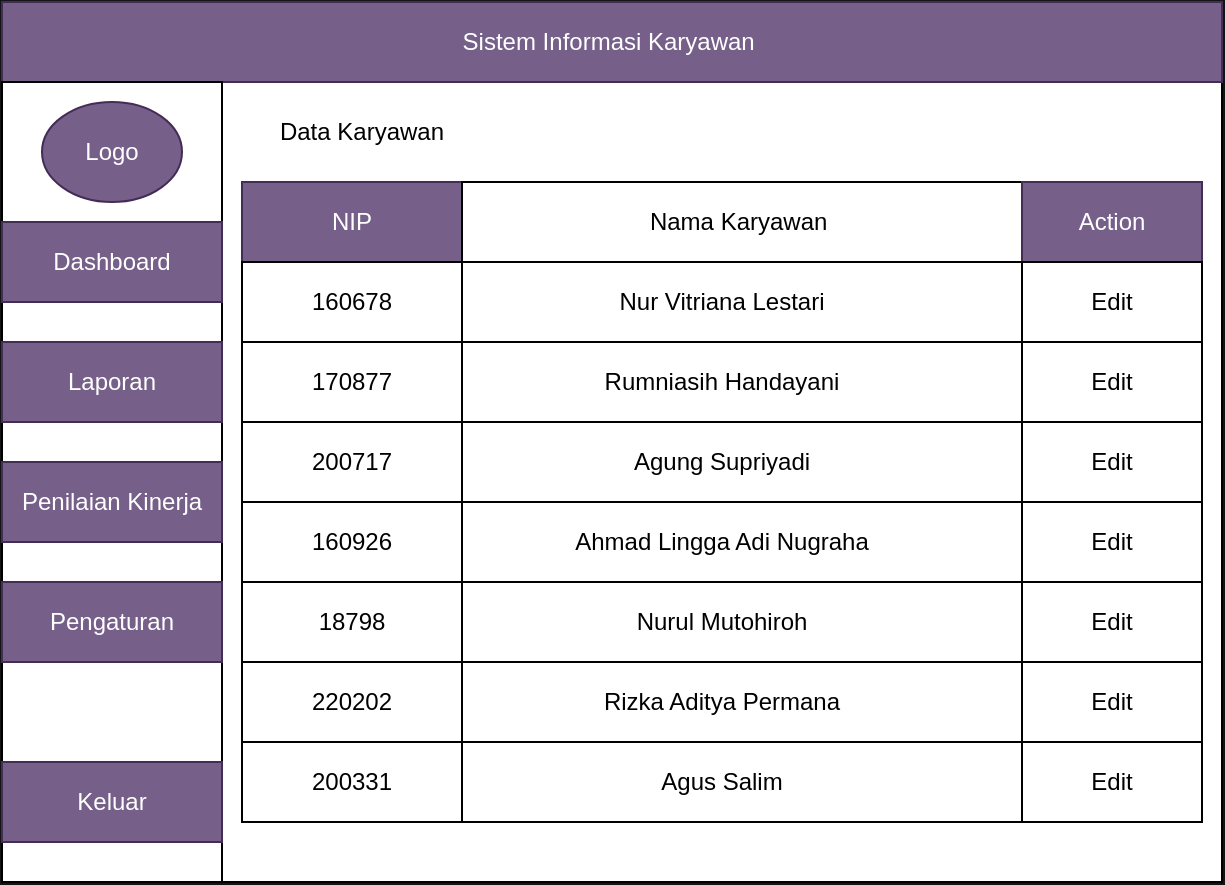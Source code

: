 <mxfile pages="3">
    <diagram id="m8VXoY2Cw0ZoJVQp-Rqw" name="Page-1">
        <mxGraphModel dx="335" dy="357" grid="1" gridSize="10" guides="1" tooltips="1" connect="1" arrows="1" fold="1" page="1" pageScale="1" pageWidth="850" pageHeight="1100" background="#141414" math="0" shadow="0">
            <root>
                <mxCell id="0"/>
                <mxCell id="1" parent="0"/>
                <mxCell id="COAM2D_EmRfuQHH3-6U6-3" value="" style="rounded=0;whiteSpace=wrap;html=1;" parent="1" vertex="1">
                    <mxGeometry x="80" y="80" width="610" height="440" as="geometry"/>
                </mxCell>
                <mxCell id="COAM2D_EmRfuQHH3-6U6-15" value="Sistem Informasi Karyawan&amp;nbsp;" style="rounded=0;whiteSpace=wrap;html=1;fillColor=#76608a;strokeColor=#432D57;fontColor=#ffffff;" parent="1" vertex="1">
                    <mxGeometry x="80" y="80" width="610" height="40" as="geometry"/>
                </mxCell>
                <mxCell id="COAM2D_EmRfuQHH3-6U6-20" value="" style="rounded=0;whiteSpace=wrap;html=1;" parent="1" vertex="1">
                    <mxGeometry x="80" y="120" width="110" height="400" as="geometry"/>
                </mxCell>
                <mxCell id="COAM2D_EmRfuQHH3-6U6-21" value="Logo" style="ellipse;whiteSpace=wrap;html=1;fillColor=#76608a;strokeColor=#432D57;fontColor=#ffffff;" parent="1" vertex="1">
                    <mxGeometry x="100" y="130" width="70" height="50" as="geometry"/>
                </mxCell>
                <mxCell id="COAM2D_EmRfuQHH3-6U6-22" value="Dashboard" style="rounded=0;whiteSpace=wrap;html=1;fillColor=#76608a;strokeColor=#432D57;fontColor=#ffffff;" parent="1" vertex="1">
                    <mxGeometry x="80" y="190" width="110" height="40" as="geometry"/>
                </mxCell>
                <mxCell id="COAM2D_EmRfuQHH3-6U6-23" value="Laporan" style="rounded=0;whiteSpace=wrap;html=1;fillColor=#76608a;strokeColor=#432D57;fontColor=#ffffff;" parent="1" vertex="1">
                    <mxGeometry x="80" y="250" width="110" height="40" as="geometry"/>
                </mxCell>
                <mxCell id="COAM2D_EmRfuQHH3-6U6-24" value="Pengaturan" style="rounded=0;whiteSpace=wrap;html=1;fillColor=#76608a;strokeColor=#432D57;fontColor=#ffffff;" parent="1" vertex="1">
                    <mxGeometry x="80" y="370" width="110" height="40" as="geometry"/>
                </mxCell>
                <mxCell id="COAM2D_EmRfuQHH3-6U6-25" value="Keluar" style="rounded=0;whiteSpace=wrap;html=1;fillColor=#76608a;strokeColor=#432D57;fontColor=#ffffff;" parent="1" vertex="1">
                    <mxGeometry x="80" y="460" width="110" height="40" as="geometry"/>
                </mxCell>
                <mxCell id="COAM2D_EmRfuQHH3-6U6-29" value="" style="rounded=0;whiteSpace=wrap;html=1;" parent="1" vertex="1">
                    <mxGeometry x="320" y="220" width="80" height="40" as="geometry"/>
                </mxCell>
                <mxCell id="COAM2D_EmRfuQHH3-6U6-30" value="" style="rounded=0;whiteSpace=wrap;html=1;" parent="1" vertex="1">
                    <mxGeometry x="200" y="170" width="480" height="40" as="geometry"/>
                </mxCell>
                <mxCell id="COAM2D_EmRfuQHH3-6U6-31" value="Nur Vitriana Lestari" style="rounded=0;whiteSpace=wrap;html=1;" parent="1" vertex="1">
                    <mxGeometry x="200" y="210" width="480" height="40" as="geometry"/>
                </mxCell>
                <mxCell id="COAM2D_EmRfuQHH3-6U6-32" value="Rumniasih Handayani" style="rounded=0;whiteSpace=wrap;html=1;" parent="1" vertex="1">
                    <mxGeometry x="200" y="250" width="480" height="40" as="geometry"/>
                </mxCell>
                <mxCell id="COAM2D_EmRfuQHH3-6U6-33" value="Agung Supriyadi" style="rounded=0;whiteSpace=wrap;html=1;" parent="1" vertex="1">
                    <mxGeometry x="200" y="290" width="480" height="40" as="geometry"/>
                </mxCell>
                <mxCell id="COAM2D_EmRfuQHH3-6U6-34" value="Ahmad Lingga Adi Nugraha" style="rounded=0;whiteSpace=wrap;html=1;" parent="1" vertex="1">
                    <mxGeometry x="200" y="330" width="480" height="40" as="geometry"/>
                </mxCell>
                <mxCell id="COAM2D_EmRfuQHH3-6U6-35" value="Nurul Mutohiroh" style="rounded=0;whiteSpace=wrap;html=1;" parent="1" vertex="1">
                    <mxGeometry x="200" y="370" width="480" height="40" as="geometry"/>
                </mxCell>
                <mxCell id="COAM2D_EmRfuQHH3-6U6-36" value="Rizka Aditya Permana" style="rounded=0;whiteSpace=wrap;html=1;" parent="1" vertex="1">
                    <mxGeometry x="200" y="410" width="480" height="40" as="geometry"/>
                </mxCell>
                <mxCell id="COAM2D_EmRfuQHH3-6U6-37" value="Agus Salim" style="rounded=0;whiteSpace=wrap;html=1;" parent="1" vertex="1">
                    <mxGeometry x="200" y="450" width="480" height="40" as="geometry"/>
                </mxCell>
                <mxCell id="COAM2D_EmRfuQHH3-6U6-39" value="NIP" style="rounded=0;whiteSpace=wrap;html=1;fillColor=#76608a;strokeColor=#432D57;fontColor=#ffffff;" parent="1" vertex="1">
                    <mxGeometry x="200" y="170" width="110" height="40" as="geometry"/>
                </mxCell>
                <mxCell id="COAM2D_EmRfuQHH3-6U6-40" value="160678" style="rounded=0;whiteSpace=wrap;html=1;" parent="1" vertex="1">
                    <mxGeometry x="200" y="210" width="110" height="40" as="geometry"/>
                </mxCell>
                <mxCell id="COAM2D_EmRfuQHH3-6U6-41" value="170877" style="rounded=0;whiteSpace=wrap;html=1;" parent="1" vertex="1">
                    <mxGeometry x="200" y="250" width="110" height="40" as="geometry"/>
                </mxCell>
                <mxCell id="COAM2D_EmRfuQHH3-6U6-42" value="200717" style="rounded=0;whiteSpace=wrap;html=1;" parent="1" vertex="1">
                    <mxGeometry x="200" y="290" width="110" height="40" as="geometry"/>
                </mxCell>
                <mxCell id="COAM2D_EmRfuQHH3-6U6-43" value="160926" style="rounded=0;whiteSpace=wrap;html=1;" parent="1" vertex="1">
                    <mxGeometry x="200" y="330" width="110" height="40" as="geometry"/>
                </mxCell>
                <mxCell id="COAM2D_EmRfuQHH3-6U6-44" value="18798" style="rounded=0;whiteSpace=wrap;html=1;" parent="1" vertex="1">
                    <mxGeometry x="200" y="370" width="110" height="40" as="geometry"/>
                </mxCell>
                <mxCell id="COAM2D_EmRfuQHH3-6U6-45" value="200331" style="rounded=0;whiteSpace=wrap;html=1;" parent="1" vertex="1">
                    <mxGeometry x="200" y="450" width="110" height="40" as="geometry"/>
                </mxCell>
                <mxCell id="COAM2D_EmRfuQHH3-6U6-46" value="220202" style="rounded=0;whiteSpace=wrap;html=1;" parent="1" vertex="1">
                    <mxGeometry x="200" y="410" width="110" height="40" as="geometry"/>
                </mxCell>
                <mxCell id="COAM2D_EmRfuQHH3-6U6-47" value="Nama Karyawan&amp;nbsp;" style="rounded=0;whiteSpace=wrap;html=1;" parent="1" vertex="1">
                    <mxGeometry x="310" y="170" width="280" height="40" as="geometry"/>
                </mxCell>
                <mxCell id="COAM2D_EmRfuQHH3-6U6-48" value="Action" style="rounded=0;whiteSpace=wrap;html=1;fillColor=#76608a;strokeColor=#432D57;fontColor=#ffffff;" parent="1" vertex="1">
                    <mxGeometry x="590" y="170" width="90" height="40" as="geometry"/>
                </mxCell>
                <mxCell id="COAM2D_EmRfuQHH3-6U6-49" value="Data Karyawan" style="text;html=1;strokeColor=none;fillColor=none;align=center;verticalAlign=middle;whiteSpace=wrap;rounded=0;" parent="1" vertex="1">
                    <mxGeometry x="200" y="130" width="120" height="30" as="geometry"/>
                </mxCell>
                <mxCell id="COAM2D_EmRfuQHH3-6U6-50" value="Edit" style="rounded=0;whiteSpace=wrap;html=1;" parent="1" vertex="1">
                    <mxGeometry x="590" y="210" width="90" height="40" as="geometry"/>
                </mxCell>
                <mxCell id="COAM2D_EmRfuQHH3-6U6-51" value="Edit" style="rounded=0;whiteSpace=wrap;html=1;" parent="1" vertex="1">
                    <mxGeometry x="590" y="250" width="90" height="40" as="geometry"/>
                </mxCell>
                <mxCell id="COAM2D_EmRfuQHH3-6U6-52" value="Edit" style="rounded=0;whiteSpace=wrap;html=1;" parent="1" vertex="1">
                    <mxGeometry x="590" y="290" width="90" height="40" as="geometry"/>
                </mxCell>
                <mxCell id="COAM2D_EmRfuQHH3-6U6-53" value="Edit" style="rounded=0;whiteSpace=wrap;html=1;" parent="1" vertex="1">
                    <mxGeometry x="590" y="330" width="90" height="40" as="geometry"/>
                </mxCell>
                <mxCell id="COAM2D_EmRfuQHH3-6U6-54" value="Edit" style="rounded=0;whiteSpace=wrap;html=1;" parent="1" vertex="1">
                    <mxGeometry x="590" y="370" width="90" height="40" as="geometry"/>
                </mxCell>
                <mxCell id="COAM2D_EmRfuQHH3-6U6-55" value="Edit" style="rounded=0;whiteSpace=wrap;html=1;" parent="1" vertex="1">
                    <mxGeometry x="590" y="410" width="90" height="40" as="geometry"/>
                </mxCell>
                <mxCell id="COAM2D_EmRfuQHH3-6U6-56" value="Edit" style="rounded=0;whiteSpace=wrap;html=1;" parent="1" vertex="1">
                    <mxGeometry x="590" y="450" width="90" height="40" as="geometry"/>
                </mxCell>
                <mxCell id="ozDRDBDGwHqcDUChvv13-1" value="Penilaian Kinerja" style="rounded=0;whiteSpace=wrap;html=1;fillColor=#76608a;strokeColor=#432D57;fontColor=#ffffff;" parent="1" vertex="1">
                    <mxGeometry x="80" y="310" width="110" height="40" as="geometry"/>
                </mxCell>
            </root>
        </mxGraphModel>
    </diagram>
    <diagram id="gEK5sr9wmsDY4VvIS83M" name="Page-2">
        <mxGraphModel dx="335" dy="357" grid="1" gridSize="10" guides="1" tooltips="1" connect="1" arrows="1" fold="1" page="1" pageScale="1" pageWidth="850" pageHeight="1100" background="#141414" math="0" shadow="0">
            <root>
                <mxCell id="s_JxHZm3iPjpGn1Xz4dM-0"/>
                <mxCell id="s_JxHZm3iPjpGn1Xz4dM-1" parent="s_JxHZm3iPjpGn1Xz4dM-0"/>
                <mxCell id="tCA_WfJm9mJxT0cSx62E-0" value="" style="rounded=0;whiteSpace=wrap;html=1;" parent="s_JxHZm3iPjpGn1Xz4dM-1" vertex="1">
                    <mxGeometry x="50" y="40" width="600" height="450" as="geometry"/>
                </mxCell>
                <mxCell id="Pfu_mVcIPwrQ1PGiKp1z-0" value="" style="rounded=0;whiteSpace=wrap;html=1;fillColor=#76608a;strokeColor=#432D57;fontColor=#ffffff;" parent="s_JxHZm3iPjpGn1Xz4dM-1" vertex="1">
                    <mxGeometry x="50" y="40" width="600" height="40" as="geometry"/>
                </mxCell>
                <mxCell id="Pfu_mVcIPwrQ1PGiKp1z-1" value="" style="rounded=0;whiteSpace=wrap;html=1;" parent="s_JxHZm3iPjpGn1Xz4dM-1" vertex="1">
                    <mxGeometry x="50" y="80" width="100" height="410" as="geometry"/>
                </mxCell>
                <mxCell id="Pfu_mVcIPwrQ1PGiKp1z-2" value="Beranda" style="rounded=0;whiteSpace=wrap;html=1;fillColor=#76608a;strokeColor=#432D57;fontColor=#ffffff;" parent="s_JxHZm3iPjpGn1Xz4dM-1" vertex="1">
                    <mxGeometry x="50" y="120" width="100" height="40" as="geometry"/>
                </mxCell>
                <mxCell id="Pfu_mVcIPwrQ1PGiKp1z-3" value="Cetak&amp;nbsp;" style="rounded=0;whiteSpace=wrap;html=1;fillColor=#76608a;strokeColor=#432D57;fontColor=#ffffff;" parent="s_JxHZm3iPjpGn1Xz4dM-1" vertex="1">
                    <mxGeometry x="50" y="200" width="100" height="40" as="geometry"/>
                </mxCell>
                <mxCell id="Pfu_mVcIPwrQ1PGiKp1z-5" value="Kembali" style="rounded=0;whiteSpace=wrap;html=1;fillColor=#76608a;strokeColor=#432D57;fontColor=#ffffff;" parent="s_JxHZm3iPjpGn1Xz4dM-1" vertex="1">
                    <mxGeometry x="50" y="400" width="100" height="40" as="geometry"/>
                </mxCell>
                <mxCell id="Pfu_mVcIPwrQ1PGiKp1z-6" value="Penilaian Kinerja Karyawan" style="text;html=1;strokeColor=none;fillColor=none;align=center;verticalAlign=middle;whiteSpace=wrap;rounded=0;" parent="s_JxHZm3iPjpGn1Xz4dM-1" vertex="1">
                    <mxGeometry x="60" y="50" width="180" height="20" as="geometry"/>
                </mxCell>
                <mxCell id="muBWEbD-7UpPHiCRBhH5-0" value="" style="rounded=0;whiteSpace=wrap;html=1;" parent="s_JxHZm3iPjpGn1Xz4dM-1" vertex="1">
                    <mxGeometry x="160" y="120" width="480" height="40" as="geometry"/>
                </mxCell>
                <mxCell id="muBWEbD-7UpPHiCRBhH5-1" value="" style="rounded=0;whiteSpace=wrap;html=1;" parent="s_JxHZm3iPjpGn1Xz4dM-1" vertex="1">
                    <mxGeometry x="160" y="160" width="480" height="40" as="geometry"/>
                </mxCell>
                <mxCell id="muBWEbD-7UpPHiCRBhH5-2" value="" style="rounded=0;whiteSpace=wrap;html=1;" parent="s_JxHZm3iPjpGn1Xz4dM-1" vertex="1">
                    <mxGeometry x="160" y="200" width="480" height="40" as="geometry"/>
                </mxCell>
                <mxCell id="muBWEbD-7UpPHiCRBhH5-3" value="" style="rounded=0;whiteSpace=wrap;html=1;" parent="s_JxHZm3iPjpGn1Xz4dM-1" vertex="1">
                    <mxGeometry x="160" y="240" width="480" height="40" as="geometry"/>
                </mxCell>
                <mxCell id="muBWEbD-7UpPHiCRBhH5-4" value="" style="rounded=0;whiteSpace=wrap;html=1;" parent="s_JxHZm3iPjpGn1Xz4dM-1" vertex="1">
                    <mxGeometry x="160" y="280" width="480" height="40" as="geometry"/>
                </mxCell>
                <mxCell id="muBWEbD-7UpPHiCRBhH5-5" value="" style="rounded=0;whiteSpace=wrap;html=1;" parent="s_JxHZm3iPjpGn1Xz4dM-1" vertex="1">
                    <mxGeometry x="160" y="320" width="480" height="40" as="geometry"/>
                </mxCell>
                <mxCell id="vyExNAL_Ut9eHljsjzpv-0" value="" style="rounded=0;whiteSpace=wrap;html=1;" parent="s_JxHZm3iPjpGn1Xz4dM-1" vertex="1">
                    <mxGeometry x="160" y="360" width="480" height="40" as="geometry"/>
                </mxCell>
                <mxCell id="vyExNAL_Ut9eHljsjzpv-1" value="" style="rounded=0;whiteSpace=wrap;html=1;" parent="s_JxHZm3iPjpGn1Xz4dM-1" vertex="1">
                    <mxGeometry x="160" y="400" width="480" height="40" as="geometry"/>
                </mxCell>
                <mxCell id="vyExNAL_Ut9eHljsjzpv-4" value="NIP" style="rounded=0;whiteSpace=wrap;html=1;" parent="s_JxHZm3iPjpGn1Xz4dM-1" vertex="1">
                    <mxGeometry x="160" y="120" width="110" height="40" as="geometry"/>
                </mxCell>
                <mxCell id="vyExNAL_Ut9eHljsjzpv-5" value="160678" style="rounded=0;whiteSpace=wrap;html=1;" parent="s_JxHZm3iPjpGn1Xz4dM-1" vertex="1">
                    <mxGeometry x="160" y="160" width="110" height="40" as="geometry"/>
                </mxCell>
                <mxCell id="vyExNAL_Ut9eHljsjzpv-6" value="170877" style="rounded=0;whiteSpace=wrap;html=1;" parent="s_JxHZm3iPjpGn1Xz4dM-1" vertex="1">
                    <mxGeometry x="160" y="200" width="110" height="40" as="geometry"/>
                </mxCell>
                <mxCell id="vyExNAL_Ut9eHljsjzpv-7" value="200717" style="rounded=0;whiteSpace=wrap;html=1;" parent="s_JxHZm3iPjpGn1Xz4dM-1" vertex="1">
                    <mxGeometry x="160" y="240" width="110" height="40" as="geometry"/>
                </mxCell>
                <mxCell id="vyExNAL_Ut9eHljsjzpv-8" value="160926" style="rounded=0;whiteSpace=wrap;html=1;" parent="s_JxHZm3iPjpGn1Xz4dM-1" vertex="1">
                    <mxGeometry x="160" y="280" width="110" height="40" as="geometry"/>
                </mxCell>
                <mxCell id="vyExNAL_Ut9eHljsjzpv-9" value="18789" style="rounded=0;whiteSpace=wrap;html=1;" parent="s_JxHZm3iPjpGn1Xz4dM-1" vertex="1">
                    <mxGeometry x="160" y="320" width="110" height="40" as="geometry"/>
                </mxCell>
                <mxCell id="vyExNAL_Ut9eHljsjzpv-10" value="220202" style="rounded=0;whiteSpace=wrap;html=1;" parent="s_JxHZm3iPjpGn1Xz4dM-1" vertex="1">
                    <mxGeometry x="160" y="360" width="110" height="40" as="geometry"/>
                </mxCell>
                <mxCell id="vyExNAL_Ut9eHljsjzpv-11" value="200331" style="rounded=0;whiteSpace=wrap;html=1;" parent="s_JxHZm3iPjpGn1Xz4dM-1" vertex="1">
                    <mxGeometry x="160" y="400" width="110" height="40" as="geometry"/>
                </mxCell>
                <mxCell id="vyExNAL_Ut9eHljsjzpv-13" value="ABSENSI" style="rounded=0;whiteSpace=wrap;html=1;fillColor=#76608a;strokeColor=#432D57;fontColor=#ffffff;" parent="s_JxHZm3iPjpGn1Xz4dM-1" vertex="1">
                    <mxGeometry x="270" y="120" width="90" height="40" as="geometry"/>
                </mxCell>
                <mxCell id="vyExNAL_Ut9eHljsjzpv-14" value="KERAPIHAN" style="rounded=0;whiteSpace=wrap;html=1;" parent="s_JxHZm3iPjpGn1Xz4dM-1" vertex="1">
                    <mxGeometry x="360" y="120" width="90" height="40" as="geometry"/>
                </mxCell>
                <mxCell id="vyExNAL_Ut9eHljsjzpv-15" value="TINDAKAN" style="rounded=0;whiteSpace=wrap;html=1;fillColor=#76608a;strokeColor=#432D57;fontColor=#ffffff;" parent="s_JxHZm3iPjpGn1Xz4dM-1" vertex="1">
                    <mxGeometry x="450" y="120" width="90" height="40" as="geometry"/>
                </mxCell>
                <mxCell id="vyExNAL_Ut9eHljsjzpv-16" value="HASIL" style="text;html=1;strokeColor=none;fillColor=none;align=center;verticalAlign=middle;whiteSpace=wrap;rounded=0;" parent="s_JxHZm3iPjpGn1Xz4dM-1" vertex="1">
                    <mxGeometry x="560" y="130" width="50" height="20" as="geometry"/>
                </mxCell>
                <mxCell id="vyExNAL_Ut9eHljsjzpv-17" value="35" style="rounded=0;whiteSpace=wrap;html=1;fillColor=#76608a;strokeColor=#432D57;fontColor=#ffffff;" parent="s_JxHZm3iPjpGn1Xz4dM-1" vertex="1">
                    <mxGeometry x="270" y="160" width="90" height="40" as="geometry"/>
                </mxCell>
                <mxCell id="vyExNAL_Ut9eHljsjzpv-18" value="35" style="rounded=0;whiteSpace=wrap;html=1;" parent="s_JxHZm3iPjpGn1Xz4dM-1" vertex="1">
                    <mxGeometry x="360" y="160" width="90" height="40" as="geometry"/>
                </mxCell>
                <mxCell id="vyExNAL_Ut9eHljsjzpv-19" value="30" style="rounded=0;whiteSpace=wrap;html=1;fillColor=#76608a;strokeColor=#432D57;fontColor=#ffffff;" parent="s_JxHZm3iPjpGn1Xz4dM-1" vertex="1">
                    <mxGeometry x="450" y="160" width="90" height="40" as="geometry"/>
                </mxCell>
                <mxCell id="vyExNAL_Ut9eHljsjzpv-20" value="100" style="rounded=0;whiteSpace=wrap;html=1;" parent="s_JxHZm3iPjpGn1Xz4dM-1" vertex="1">
                    <mxGeometry x="540" y="160" width="100" height="40" as="geometry"/>
                </mxCell>
                <mxCell id="8UiWjigYs1ojGJ55DQmS-0" value="20" style="rounded=0;whiteSpace=wrap;html=1;fillColor=#76608a;strokeColor=#432D57;fontColor=#ffffff;" parent="s_JxHZm3iPjpGn1Xz4dM-1" vertex="1">
                    <mxGeometry x="270" y="200" width="90" height="40" as="geometry"/>
                </mxCell>
                <mxCell id="8UiWjigYs1ojGJ55DQmS-1" value="40" style="rounded=0;whiteSpace=wrap;html=1;" parent="s_JxHZm3iPjpGn1Xz4dM-1" vertex="1">
                    <mxGeometry x="360" y="200" width="90" height="40" as="geometry"/>
                </mxCell>
                <mxCell id="8UiWjigYs1ojGJ55DQmS-2" value="40" style="rounded=0;whiteSpace=wrap;html=1;fillColor=#76608a;strokeColor=#432D57;fontColor=#ffffff;" parent="s_JxHZm3iPjpGn1Xz4dM-1" vertex="1">
                    <mxGeometry x="450" y="200" width="90" height="40" as="geometry"/>
                </mxCell>
                <mxCell id="8UiWjigYs1ojGJ55DQmS-3" value="40" style="rounded=0;whiteSpace=wrap;html=1;fillColor=#76608a;strokeColor=#432D57;fontColor=#ffffff;" parent="s_JxHZm3iPjpGn1Xz4dM-1" vertex="1">
                    <mxGeometry x="270" y="240" width="90" height="40" as="geometry"/>
                </mxCell>
                <mxCell id="8UiWjigYs1ojGJ55DQmS-4" value="20" style="rounded=0;whiteSpace=wrap;html=1;" parent="s_JxHZm3iPjpGn1Xz4dM-1" vertex="1">
                    <mxGeometry x="360" y="240" width="90" height="40" as="geometry"/>
                </mxCell>
                <mxCell id="8UiWjigYs1ojGJ55DQmS-5" value="20" style="rounded=0;whiteSpace=wrap;html=1;fillColor=#76608a;strokeColor=#432D57;fontColor=#ffffff;" parent="s_JxHZm3iPjpGn1Xz4dM-1" vertex="1">
                    <mxGeometry x="450" y="240" width="90" height="40" as="geometry"/>
                </mxCell>
                <mxCell id="8UiWjigYs1ojGJ55DQmS-6" value="25" style="rounded=0;whiteSpace=wrap;html=1;fillColor=#76608a;strokeColor=#432D57;fontColor=#ffffff;" parent="s_JxHZm3iPjpGn1Xz4dM-1" vertex="1">
                    <mxGeometry x="270" y="280" width="90" height="40" as="geometry"/>
                </mxCell>
                <mxCell id="8UiWjigYs1ojGJ55DQmS-7" value="30" style="rounded=0;whiteSpace=wrap;html=1;" parent="s_JxHZm3iPjpGn1Xz4dM-1" vertex="1">
                    <mxGeometry x="360" y="280" width="90" height="40" as="geometry"/>
                </mxCell>
                <mxCell id="8UiWjigYs1ojGJ55DQmS-9" value="40" style="rounded=0;whiteSpace=wrap;html=1;fillColor=#76608a;strokeColor=#432D57;fontColor=#ffffff;" parent="s_JxHZm3iPjpGn1Xz4dM-1" vertex="1">
                    <mxGeometry x="450" y="280" width="90" height="40" as="geometry"/>
                </mxCell>
                <mxCell id="8UiWjigYs1ojGJ55DQmS-10" value="50" style="rounded=0;whiteSpace=wrap;html=1;fillColor=#76608a;strokeColor=#432D57;fontColor=#ffffff;" parent="s_JxHZm3iPjpGn1Xz4dM-1" vertex="1">
                    <mxGeometry x="270" y="320" width="90" height="40" as="geometry"/>
                </mxCell>
                <mxCell id="8UiWjigYs1ojGJ55DQmS-11" value="10" style="rounded=0;whiteSpace=wrap;html=1;" parent="s_JxHZm3iPjpGn1Xz4dM-1" vertex="1">
                    <mxGeometry x="360" y="320" width="90" height="40" as="geometry"/>
                </mxCell>
                <mxCell id="8UiWjigYs1ojGJ55DQmS-12" value="35" style="rounded=0;whiteSpace=wrap;html=1;fillColor=#76608a;strokeColor=#432D57;fontColor=#ffffff;" parent="s_JxHZm3iPjpGn1Xz4dM-1" vertex="1">
                    <mxGeometry x="450" y="320" width="90" height="40" as="geometry"/>
                </mxCell>
                <mxCell id="8UiWjigYs1ojGJ55DQmS-13" value="25" style="rounded=0;whiteSpace=wrap;html=1;fillColor=#76608a;strokeColor=#432D57;fontColor=#ffffff;" parent="s_JxHZm3iPjpGn1Xz4dM-1" vertex="1">
                    <mxGeometry x="270" y="360" width="90" height="40" as="geometry"/>
                </mxCell>
                <mxCell id="8UiWjigYs1ojGJ55DQmS-14" value="20" style="rounded=0;whiteSpace=wrap;html=1;" parent="s_JxHZm3iPjpGn1Xz4dM-1" vertex="1">
                    <mxGeometry x="360" y="360" width="90" height="40" as="geometry"/>
                </mxCell>
                <mxCell id="8UiWjigYs1ojGJ55DQmS-15" value="50" style="rounded=0;whiteSpace=wrap;html=1;fillColor=#76608a;strokeColor=#432D57;fontColor=#ffffff;" parent="s_JxHZm3iPjpGn1Xz4dM-1" vertex="1">
                    <mxGeometry x="450" y="360" width="90" height="40" as="geometry"/>
                </mxCell>
                <mxCell id="8UiWjigYs1ojGJ55DQmS-16" value="10" style="rounded=0;whiteSpace=wrap;html=1;fillColor=#76608a;strokeColor=#432D57;fontColor=#ffffff;" parent="s_JxHZm3iPjpGn1Xz4dM-1" vertex="1">
                    <mxGeometry x="270" y="400" width="90" height="40" as="geometry"/>
                </mxCell>
                <mxCell id="8UiWjigYs1ojGJ55DQmS-18" value="10" style="rounded=0;whiteSpace=wrap;html=1;" parent="s_JxHZm3iPjpGn1Xz4dM-1" vertex="1">
                    <mxGeometry x="360" y="400" width="90" height="40" as="geometry"/>
                </mxCell>
                <mxCell id="8UiWjigYs1ojGJ55DQmS-19" value="25" style="rounded=0;whiteSpace=wrap;html=1;fillColor=#76608a;strokeColor=#432D57;fontColor=#ffffff;" parent="s_JxHZm3iPjpGn1Xz4dM-1" vertex="1">
                    <mxGeometry x="450" y="400" width="90" height="40" as="geometry"/>
                </mxCell>
                <mxCell id="eUUf7zDpUvAeiRJ3nG3E-1" value="100" style="text;html=1;strokeColor=none;fillColor=none;align=center;verticalAlign=middle;whiteSpace=wrap;rounded=0;" parent="s_JxHZm3iPjpGn1Xz4dM-1" vertex="1">
                    <mxGeometry x="550" y="210" width="80" height="20" as="geometry"/>
                </mxCell>
                <mxCell id="eUUf7zDpUvAeiRJ3nG3E-2" value="80" style="text;html=1;strokeColor=none;fillColor=none;align=center;verticalAlign=middle;whiteSpace=wrap;rounded=0;" parent="s_JxHZm3iPjpGn1Xz4dM-1" vertex="1">
                    <mxGeometry x="560" y="250" width="60" height="20" as="geometry"/>
                </mxCell>
                <mxCell id="eUUf7zDpUvAeiRJ3nG3E-3" value="95" style="text;html=1;strokeColor=none;fillColor=none;align=center;verticalAlign=middle;whiteSpace=wrap;rounded=0;" parent="s_JxHZm3iPjpGn1Xz4dM-1" vertex="1">
                    <mxGeometry x="565" y="370" width="55" height="20" as="geometry"/>
                </mxCell>
                <mxCell id="eUUf7zDpUvAeiRJ3nG3E-4" value="95" style="text;html=1;strokeColor=none;fillColor=none;align=center;verticalAlign=middle;whiteSpace=wrap;rounded=0;" parent="s_JxHZm3iPjpGn1Xz4dM-1" vertex="1">
                    <mxGeometry x="550" y="290" width="80" height="20" as="geometry"/>
                </mxCell>
                <mxCell id="eUUf7zDpUvAeiRJ3nG3E-5" value="95" style="text;html=1;strokeColor=none;fillColor=none;align=center;verticalAlign=middle;whiteSpace=wrap;rounded=0;" parent="s_JxHZm3iPjpGn1Xz4dM-1" vertex="1">
                    <mxGeometry x="560" y="330" width="60" height="20" as="geometry"/>
                </mxCell>
                <mxCell id="eUUf7zDpUvAeiRJ3nG3E-6" value="45" style="text;html=1;strokeColor=none;fillColor=none;align=center;verticalAlign=middle;whiteSpace=wrap;rounded=0;" parent="s_JxHZm3iPjpGn1Xz4dM-1" vertex="1">
                    <mxGeometry x="560" y="410" width="60" height="20" as="geometry"/>
                </mxCell>
            </root>
        </mxGraphModel>
    </diagram>
    <diagram id="WHWWrgV46QoN_Q_V28Eh" name="Page-3">
        <mxGraphModel dx="335" dy="357" grid="1" gridSize="10" guides="1" tooltips="1" connect="1" arrows="1" fold="1" page="1" pageScale="1" pageWidth="850" pageHeight="1100" background="#141414" math="0" shadow="0">
            <root>
                <mxCell id="FAJx2t09zRMnKafTYejY-0"/>
                <mxCell id="FAJx2t09zRMnKafTYejY-1" parent="FAJx2t09zRMnKafTYejY-0"/>
                <mxCell id="FAJx2t09zRMnKafTYejY-2" value="" style="rounded=0;whiteSpace=wrap;html=1;" parent="FAJx2t09zRMnKafTYejY-1" vertex="1">
                    <mxGeometry x="80" y="40" width="600" height="440" as="geometry"/>
                </mxCell>
                <mxCell id="FAJx2t09zRMnKafTYejY-4" value="Hasil Penilaian Karyawan" style="rounded=0;whiteSpace=wrap;html=1;fillColor=#76608a;strokeColor=#432D57;fontColor=#ffffff;" parent="FAJx2t09zRMnKafTYejY-1" vertex="1">
                    <mxGeometry x="80" y="40" width="600" height="40" as="geometry"/>
                </mxCell>
                <mxCell id="FAJx2t09zRMnKafTYejY-5" value="" style="rounded=0;whiteSpace=wrap;html=1;" parent="FAJx2t09zRMnKafTYejY-1" vertex="1">
                    <mxGeometry x="80" y="80" width="110" height="400" as="geometry"/>
                </mxCell>
                <mxCell id="FAJx2t09zRMnKafTYejY-6" value="" style="rounded=0;whiteSpace=wrap;html=1;" parent="FAJx2t09zRMnKafTYejY-1" vertex="1">
                    <mxGeometry x="200" y="130" width="470" height="40" as="geometry"/>
                </mxCell>
                <mxCell id="HG3iC-Z5R7CKk5fKhRgq-0" value="Keluar" style="rounded=0;whiteSpace=wrap;html=1;fillColor=#76608a;strokeColor=#432D57;fontColor=#ffffff;" parent="FAJx2t09zRMnKafTYejY-1" vertex="1">
                    <mxGeometry x="80" y="410" width="110" height="40" as="geometry"/>
                </mxCell>
                <mxCell id="HG3iC-Z5R7CKk5fKhRgq-1" value="Beranda" style="rounded=0;whiteSpace=wrap;html=1;fillColor=#76608a;strokeColor=#432D57;fontColor=#ffffff;" parent="FAJx2t09zRMnKafTYejY-1" vertex="1">
                    <mxGeometry x="80" y="110" width="110" height="40" as="geometry"/>
                </mxCell>
                <mxCell id="C2Y4nrvnhckAFKM954gH-0" value="Cetak" style="rounded=0;whiteSpace=wrap;html=1;fillColor=#76608a;strokeColor=#432D57;fontColor=#ffffff;" parent="FAJx2t09zRMnKafTYejY-1" vertex="1">
                    <mxGeometry x="80" y="180" width="110" height="40" as="geometry"/>
                </mxCell>
                <mxCell id="C2Y4nrvnhckAFKM954gH-1" value="" style="rounded=0;whiteSpace=wrap;html=1;" parent="FAJx2t09zRMnKafTYejY-1" vertex="1">
                    <mxGeometry x="200" y="170" width="470" height="40" as="geometry"/>
                </mxCell>
                <mxCell id="C2Y4nrvnhckAFKM954gH-2" value="" style="rounded=0;whiteSpace=wrap;html=1;" parent="FAJx2t09zRMnKafTYejY-1" vertex="1">
                    <mxGeometry x="200" y="370" width="470" height="40" as="geometry"/>
                </mxCell>
                <mxCell id="C2Y4nrvnhckAFKM954gH-3" value="" style="rounded=0;whiteSpace=wrap;html=1;" parent="FAJx2t09zRMnKafTYejY-1" vertex="1">
                    <mxGeometry x="200" y="210" width="470" height="40" as="geometry"/>
                </mxCell>
                <mxCell id="C2Y4nrvnhckAFKM954gH-4" value="" style="rounded=0;whiteSpace=wrap;html=1;" parent="FAJx2t09zRMnKafTYejY-1" vertex="1">
                    <mxGeometry x="200" y="250" width="470" height="40" as="geometry"/>
                </mxCell>
                <mxCell id="C2Y4nrvnhckAFKM954gH-5" value="" style="rounded=0;whiteSpace=wrap;html=1;" parent="FAJx2t09zRMnKafTYejY-1" vertex="1">
                    <mxGeometry x="200" y="290" width="470" height="40" as="geometry"/>
                </mxCell>
                <mxCell id="C2Y4nrvnhckAFKM954gH-6" value="" style="rounded=0;whiteSpace=wrap;html=1;" parent="FAJx2t09zRMnKafTYejY-1" vertex="1">
                    <mxGeometry x="200" y="330" width="470" height="40" as="geometry"/>
                </mxCell>
                <mxCell id="C2Y4nrvnhckAFKM954gH-7" value="" style="rounded=0;whiteSpace=wrap;html=1;" parent="FAJx2t09zRMnKafTYejY-1" vertex="1">
                    <mxGeometry x="200" y="410" width="470" height="40" as="geometry"/>
                </mxCell>
                <mxCell id="C2Y4nrvnhckAFKM954gH-8" value="Kembali" style="rounded=0;whiteSpace=wrap;html=1;fillColor=#76608a;strokeColor=#432D57;fontColor=#ffffff;" parent="FAJx2t09zRMnKafTYejY-1" vertex="1">
                    <mxGeometry x="80" y="250" width="110" height="40" as="geometry"/>
                </mxCell>
                <mxCell id="bOHRledUvVkUxvO5pBBJ-0" value="Tampilan Hasil Penilain" style="text;html=1;strokeColor=none;fillColor=none;align=center;verticalAlign=middle;whiteSpace=wrap;rounded=0;" parent="FAJx2t09zRMnKafTYejY-1" vertex="1">
                    <mxGeometry x="180" y="90" width="170" height="30" as="geometry"/>
                </mxCell>
                <mxCell id="bOHRledUvVkUxvO5pBBJ-1" value="No" style="rounded=0;whiteSpace=wrap;html=1;" parent="FAJx2t09zRMnKafTYejY-1" vertex="1">
                    <mxGeometry x="200" y="130" width="60" height="40" as="geometry"/>
                </mxCell>
                <mxCell id="bOHRledUvVkUxvO5pBBJ-3" value="1" style="rounded=0;whiteSpace=wrap;html=1;" parent="FAJx2t09zRMnKafTYejY-1" vertex="1">
                    <mxGeometry x="200" y="170" width="60" height="40" as="geometry"/>
                </mxCell>
                <mxCell id="bOHRledUvVkUxvO5pBBJ-4" value="2" style="rounded=0;whiteSpace=wrap;html=1;" parent="FAJx2t09zRMnKafTYejY-1" vertex="1">
                    <mxGeometry x="200" y="210" width="60" height="40" as="geometry"/>
                </mxCell>
                <mxCell id="bOHRledUvVkUxvO5pBBJ-5" value="3" style="rounded=0;whiteSpace=wrap;html=1;" parent="FAJx2t09zRMnKafTYejY-1" vertex="1">
                    <mxGeometry x="200" y="250" width="60" height="40" as="geometry"/>
                </mxCell>
                <mxCell id="bOHRledUvVkUxvO5pBBJ-6" value="4" style="rounded=0;whiteSpace=wrap;html=1;" parent="FAJx2t09zRMnKafTYejY-1" vertex="1">
                    <mxGeometry x="200" y="290" width="60" height="40" as="geometry"/>
                </mxCell>
                <mxCell id="bOHRledUvVkUxvO5pBBJ-7" value="5" style="rounded=0;whiteSpace=wrap;html=1;" parent="FAJx2t09zRMnKafTYejY-1" vertex="1">
                    <mxGeometry x="200" y="330" width="60" height="40" as="geometry"/>
                </mxCell>
                <mxCell id="bOHRledUvVkUxvO5pBBJ-8" value="6" style="rounded=0;whiteSpace=wrap;html=1;" parent="FAJx2t09zRMnKafTYejY-1" vertex="1">
                    <mxGeometry x="200" y="370" width="60" height="40" as="geometry"/>
                </mxCell>
                <mxCell id="bOHRledUvVkUxvO5pBBJ-9" value="7" style="rounded=0;whiteSpace=wrap;html=1;" parent="FAJx2t09zRMnKafTYejY-1" vertex="1">
                    <mxGeometry x="200" y="410" width="60" height="40" as="geometry"/>
                </mxCell>
                <mxCell id="bOHRledUvVkUxvO5pBBJ-10" value="NIP" style="rounded=0;whiteSpace=wrap;html=1;" parent="FAJx2t09zRMnKafTYejY-1" vertex="1">
                    <mxGeometry x="260" y="130" width="80" height="40" as="geometry"/>
                </mxCell>
                <mxCell id="bOHRledUvVkUxvO5pBBJ-11" value="160678" style="rounded=0;whiteSpace=wrap;html=1;" parent="FAJx2t09zRMnKafTYejY-1" vertex="1">
                    <mxGeometry x="260" y="170" width="80" height="40" as="geometry"/>
                </mxCell>
                <mxCell id="bOHRledUvVkUxvO5pBBJ-12" value="170877" style="rounded=0;whiteSpace=wrap;html=1;" parent="FAJx2t09zRMnKafTYejY-1" vertex="1">
                    <mxGeometry x="260" y="210" width="80" height="40" as="geometry"/>
                </mxCell>
                <mxCell id="bOHRledUvVkUxvO5pBBJ-13" value="160926" style="rounded=0;whiteSpace=wrap;html=1;" parent="FAJx2t09zRMnKafTYejY-1" vertex="1">
                    <mxGeometry x="260" y="250" width="80" height="40" as="geometry"/>
                </mxCell>
                <mxCell id="bOHRledUvVkUxvO5pBBJ-14" value="180789" style="rounded=0;whiteSpace=wrap;html=1;" parent="FAJx2t09zRMnKafTYejY-1" vertex="1">
                    <mxGeometry x="260" y="290" width="80" height="40" as="geometry"/>
                </mxCell>
                <mxCell id="bOHRledUvVkUxvO5pBBJ-15" value="220202" style="rounded=0;whiteSpace=wrap;html=1;" parent="FAJx2t09zRMnKafTYejY-1" vertex="1">
                    <mxGeometry x="260" y="330" width="80" height="40" as="geometry"/>
                </mxCell>
                <mxCell id="bOHRledUvVkUxvO5pBBJ-16" value="200717" style="rounded=0;whiteSpace=wrap;html=1;" parent="FAJx2t09zRMnKafTYejY-1" vertex="1">
                    <mxGeometry x="260" y="370" width="80" height="40" as="geometry"/>
                </mxCell>
                <mxCell id="bOHRledUvVkUxvO5pBBJ-17" value="200331" style="rounded=0;whiteSpace=wrap;html=1;" parent="FAJx2t09zRMnKafTYejY-1" vertex="1">
                    <mxGeometry x="260" y="410" width="80" height="40" as="geometry"/>
                </mxCell>
                <mxCell id="bOHRledUvVkUxvO5pBBJ-18" value="Nama Karyawan" style="rounded=0;whiteSpace=wrap;html=1;" parent="FAJx2t09zRMnKafTYejY-1" vertex="1">
                    <mxGeometry x="340" y="130" width="210" height="40" as="geometry"/>
                </mxCell>
                <mxCell id="bOHRledUvVkUxvO5pBBJ-19" value="Nur Vitriana Lestari" style="rounded=0;whiteSpace=wrap;html=1;" parent="FAJx2t09zRMnKafTYejY-1" vertex="1">
                    <mxGeometry x="340" y="170" width="210" height="40" as="geometry"/>
                </mxCell>
                <mxCell id="bOHRledUvVkUxvO5pBBJ-20" value="Rumniasih Handayani" style="rounded=0;whiteSpace=wrap;html=1;" parent="FAJx2t09zRMnKafTYejY-1" vertex="1">
                    <mxGeometry x="340" y="210" width="210" height="40" as="geometry"/>
                </mxCell>
                <mxCell id="bOHRledUvVkUxvO5pBBJ-21" value="Ahmad Lingga Adi Nugraha" style="rounded=0;whiteSpace=wrap;html=1;" parent="FAJx2t09zRMnKafTYejY-1" vertex="1">
                    <mxGeometry x="340" y="250" width="210" height="40" as="geometry"/>
                </mxCell>
                <mxCell id="bOHRledUvVkUxvO5pBBJ-22" value="Nurul Mutohiroh" style="rounded=0;whiteSpace=wrap;html=1;" parent="FAJx2t09zRMnKafTYejY-1" vertex="1">
                    <mxGeometry x="340" y="290" width="210" height="40" as="geometry"/>
                </mxCell>
                <mxCell id="bOHRledUvVkUxvO5pBBJ-23" value="Rizka Aditya Permana" style="rounded=0;whiteSpace=wrap;html=1;" parent="FAJx2t09zRMnKafTYejY-1" vertex="1">
                    <mxGeometry x="340" y="330" width="210" height="40" as="geometry"/>
                </mxCell>
                <mxCell id="bOHRledUvVkUxvO5pBBJ-24" value="Agung Supriyadi" style="rounded=0;whiteSpace=wrap;html=1;" parent="FAJx2t09zRMnKafTYejY-1" vertex="1">
                    <mxGeometry x="340" y="370" width="210" height="40" as="geometry"/>
                </mxCell>
                <mxCell id="bOHRledUvVkUxvO5pBBJ-25" value="Agus Salim" style="rounded=0;whiteSpace=wrap;html=1;" parent="FAJx2t09zRMnKafTYejY-1" vertex="1">
                    <mxGeometry x="340" y="410" width="210" height="40" as="geometry"/>
                </mxCell>
                <mxCell id="bOHRledUvVkUxvO5pBBJ-26" value="Score" style="text;html=1;strokeColor=none;fillColor=none;align=center;verticalAlign=middle;whiteSpace=wrap;rounded=0;" parent="FAJx2t09zRMnKafTYejY-1" vertex="1">
                    <mxGeometry x="570" y="140" width="80" height="20" as="geometry"/>
                </mxCell>
                <mxCell id="bOHRledUvVkUxvO5pBBJ-27" value="100" style="text;html=1;strokeColor=none;fillColor=none;align=center;verticalAlign=middle;whiteSpace=wrap;rounded=0;" parent="FAJx2t09zRMnKafTYejY-1" vertex="1">
                    <mxGeometry x="590" y="180" width="40" height="20" as="geometry"/>
                </mxCell>
                <mxCell id="bOHRledUvVkUxvO5pBBJ-28" value="100" style="text;html=1;strokeColor=none;fillColor=none;align=center;verticalAlign=middle;whiteSpace=wrap;rounded=0;" parent="FAJx2t09zRMnKafTYejY-1" vertex="1">
                    <mxGeometry x="590" y="220" width="40" height="20" as="geometry"/>
                </mxCell>
                <mxCell id="bOHRledUvVkUxvO5pBBJ-29" value="95" style="text;html=1;strokeColor=none;fillColor=none;align=center;verticalAlign=middle;whiteSpace=wrap;rounded=0;" parent="FAJx2t09zRMnKafTYejY-1" vertex="1">
                    <mxGeometry x="590" y="260" width="40" height="20" as="geometry"/>
                </mxCell>
                <mxCell id="bOHRledUvVkUxvO5pBBJ-30" value="95" style="text;html=1;strokeColor=none;fillColor=none;align=center;verticalAlign=middle;whiteSpace=wrap;rounded=0;" parent="FAJx2t09zRMnKafTYejY-1" vertex="1">
                    <mxGeometry x="590" y="300" width="40" height="20" as="geometry"/>
                </mxCell>
                <mxCell id="bOHRledUvVkUxvO5pBBJ-31" value="95" style="text;html=1;strokeColor=none;fillColor=none;align=center;verticalAlign=middle;whiteSpace=wrap;rounded=0;" parent="FAJx2t09zRMnKafTYejY-1" vertex="1">
                    <mxGeometry x="590" y="340" width="40" height="20" as="geometry"/>
                </mxCell>
                <mxCell id="bOHRledUvVkUxvO5pBBJ-32" value="80" style="text;html=1;strokeColor=none;fillColor=none;align=center;verticalAlign=middle;whiteSpace=wrap;rounded=0;" parent="FAJx2t09zRMnKafTYejY-1" vertex="1">
                    <mxGeometry x="590" y="380" width="40" height="20" as="geometry"/>
                </mxCell>
                <mxCell id="bOHRledUvVkUxvO5pBBJ-33" value="45" style="text;html=1;strokeColor=none;fillColor=none;align=center;verticalAlign=middle;whiteSpace=wrap;rounded=0;" parent="FAJx2t09zRMnKafTYejY-1" vertex="1">
                    <mxGeometry x="590" y="420" width="40" height="20" as="geometry"/>
                </mxCell>
            </root>
        </mxGraphModel>
    </diagram>
</mxfile>